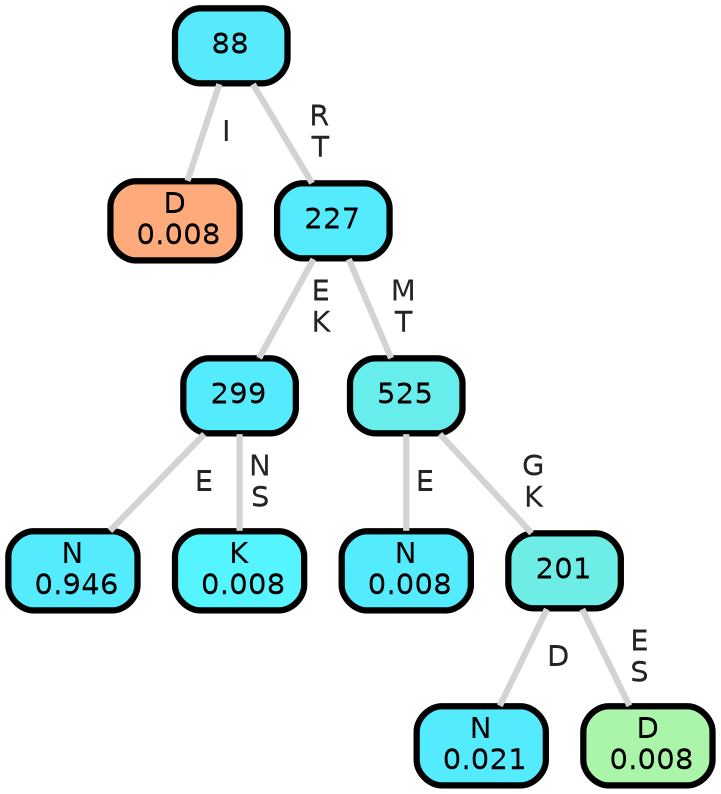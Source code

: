 graph Tree {
node [shape=box, style="filled, rounded",color="black",penwidth="3",fontcolor="black",                 fontname=helvetica] ;
graph [ranksep="0 equally", splines=straight,                 bgcolor=transparent, dpi=200] ;
edge [fontname=helvetica, fontweight=bold,fontcolor=grey14,color=lightgray] ;
0 [label="D
 0.008", fillcolor="#ffaa7a"] ;
1 [label="88", fillcolor="#57eafd"] ;
2 [label="N
 0.946", fillcolor="#55ebff"] ;
3 [label="299", fillcolor="#55ebff"] ;
4 [label="K
 0.008", fillcolor="#55f5ff"] ;
5 [label="227", fillcolor="#55ebfe"] ;
6 [label="N
 0.008", fillcolor="#55ebff"] ;
7 [label="525", fillcolor="#67edec"] ;
8 [label="N
 0.021", fillcolor="#55ebff"] ;
9 [label="201", fillcolor="#6dede6"] ;
10 [label="D
 0.008", fillcolor="#aaf5aa"] ;
1 -- 0 [label=" I",penwidth=3] ;
1 -- 5 [label=" R\n T",penwidth=3] ;
3 -- 2 [label=" E",penwidth=3] ;
3 -- 4 [label=" N\n S",penwidth=3] ;
5 -- 3 [label=" E\n K",penwidth=3] ;
5 -- 7 [label=" M\n T",penwidth=3] ;
7 -- 6 [label=" E",penwidth=3] ;
7 -- 9 [label=" G\n K",penwidth=3] ;
9 -- 8 [label=" D",penwidth=3] ;
9 -- 10 [label=" E\n S",penwidth=3] ;
{rank = same;}}
